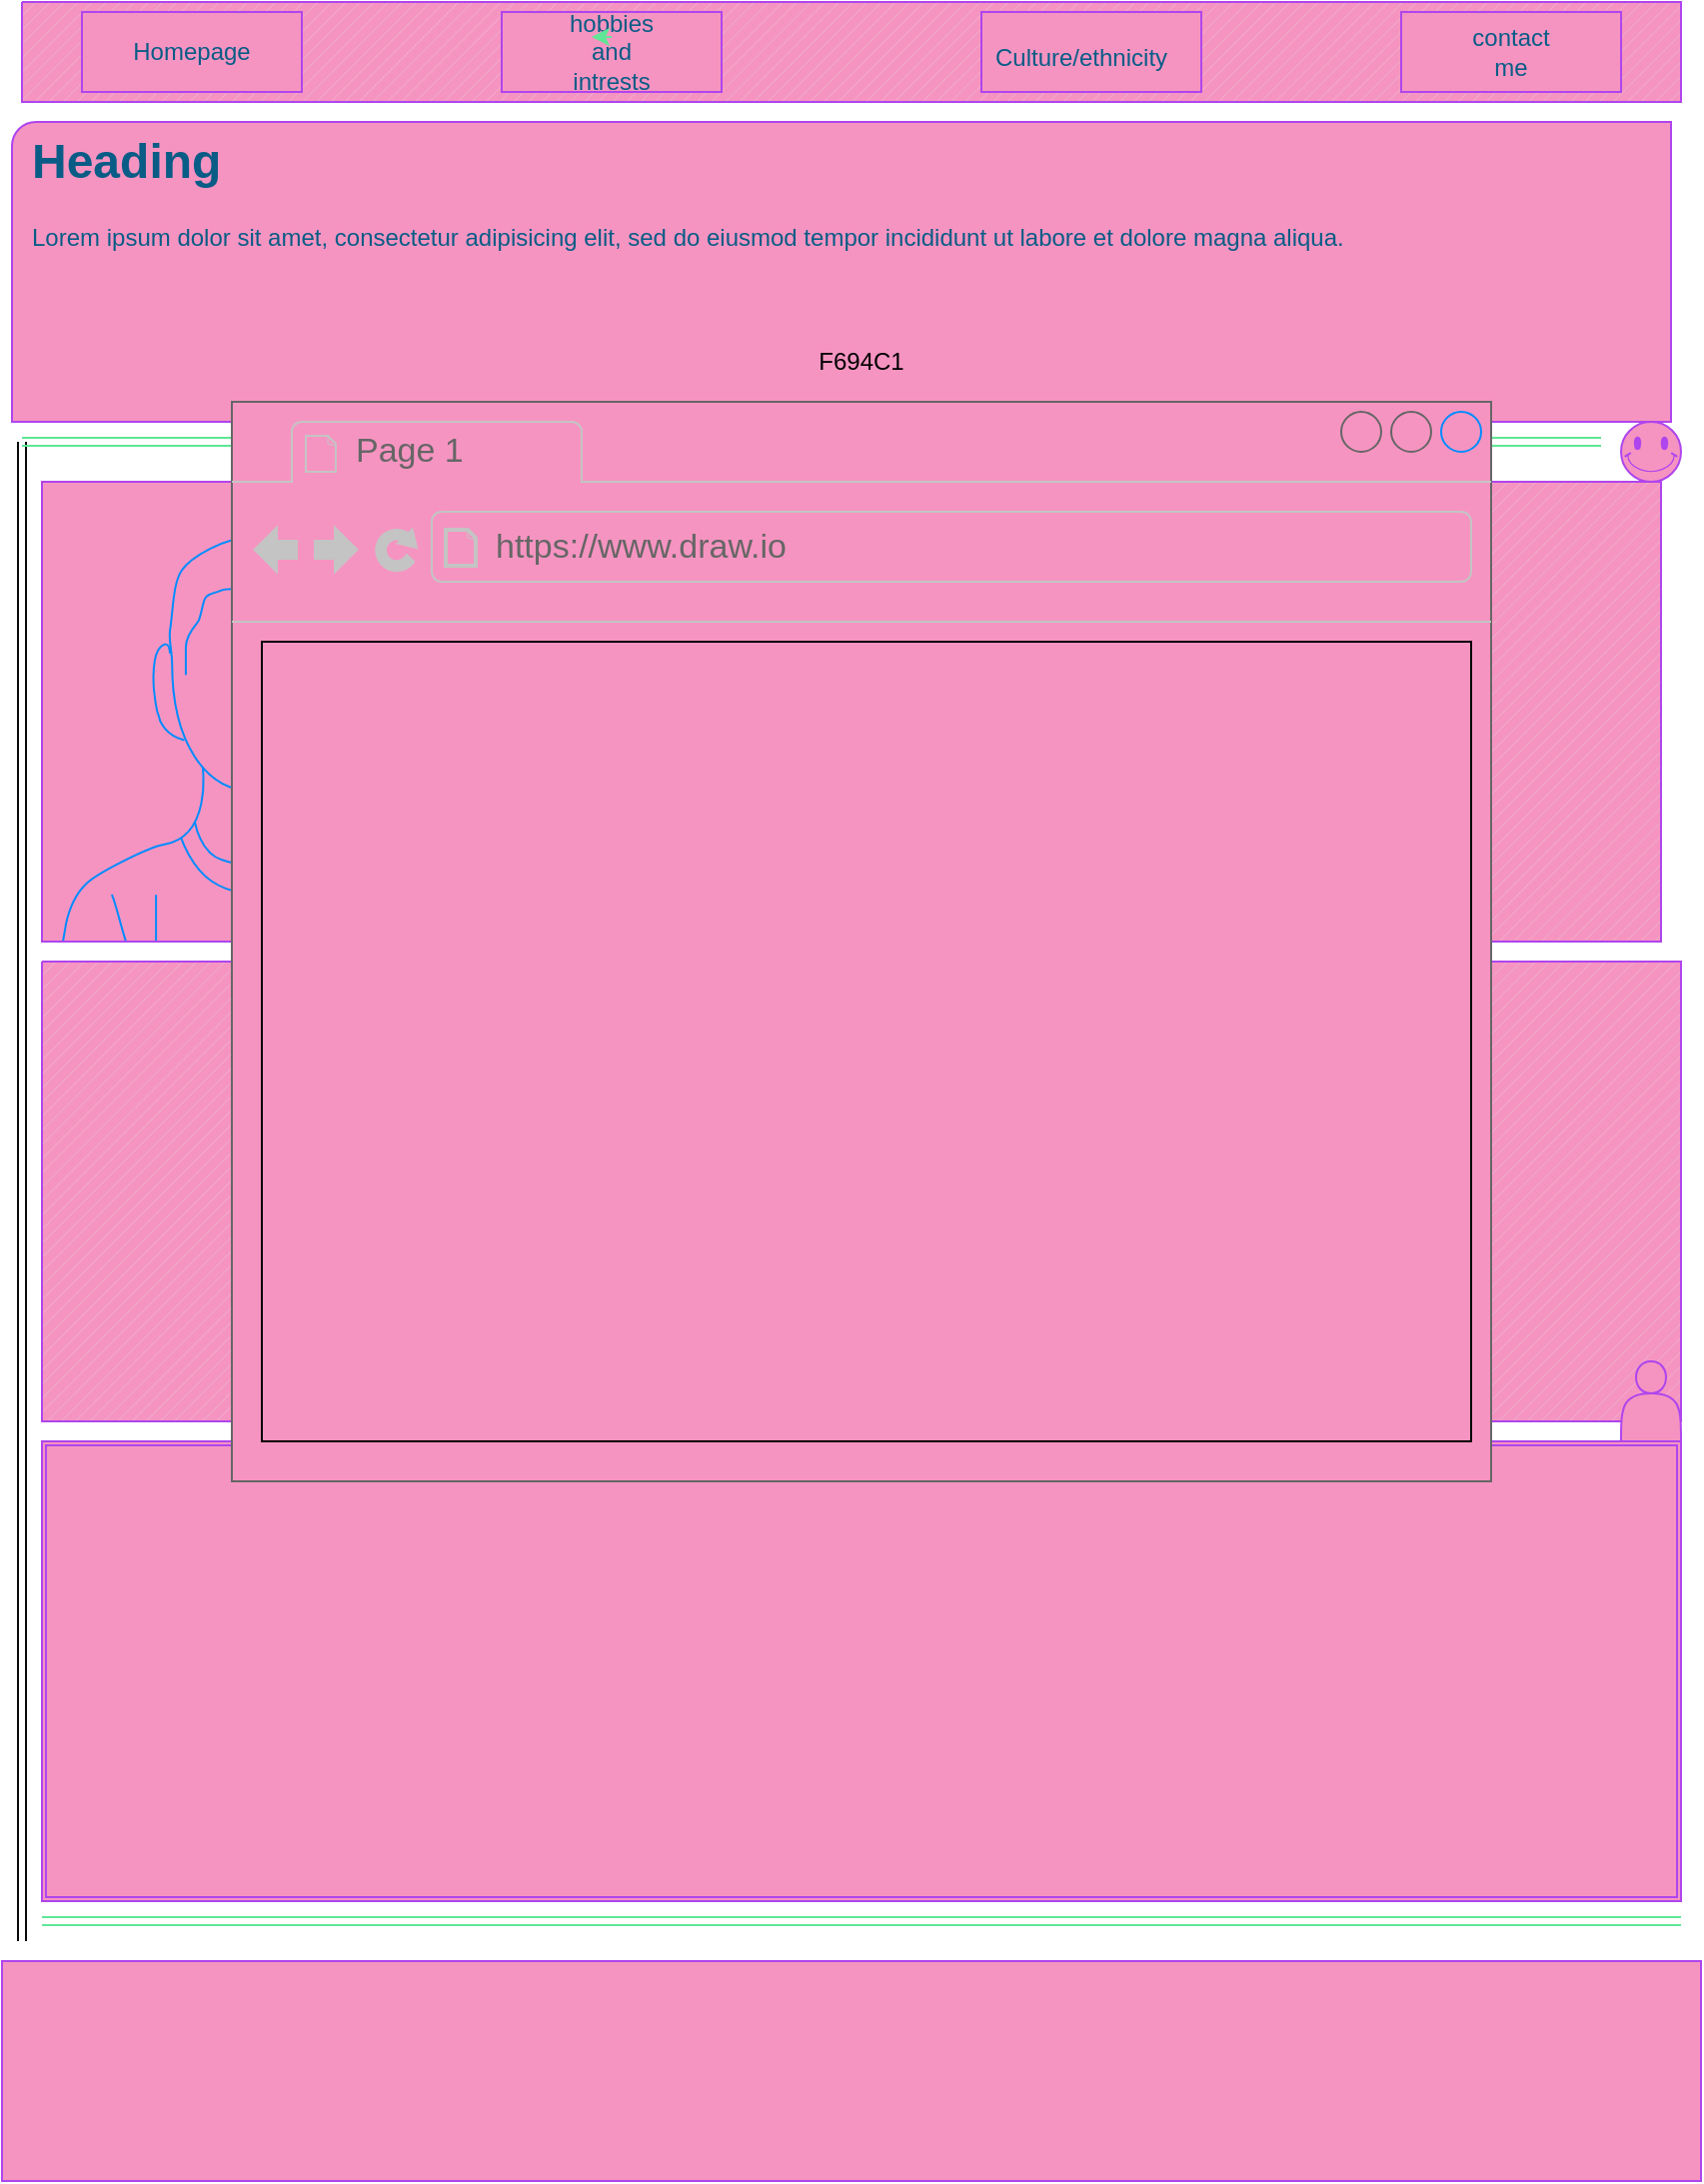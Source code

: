 <mxfile version="14.6.11" type="github" pages="4">
  <diagram id="iIvviFvLuS96hQga9YzX" name="Page-1">
    <mxGraphModel dx="1422" dy="794" grid="1" gridSize="10" guides="1" tooltips="1" connect="1" arrows="1" fold="1" page="1" pageScale="1" pageWidth="850" pageHeight="1100" math="0" shadow="0">
      <root>
        <mxCell id="0" />
        <mxCell id="1" parent="0" />
        <mxCell id="85nIfcuF4aMPqUK1M5kb-3" value="" style="verticalLabelPosition=bottom;verticalAlign=top;html=1;shape=mxgraph.basic.corner_round_rect;dx=6;strokeColor=#AF45ED;fontColor=#095C86;fillColor=#F694C1;" parent="1" vertex="1">
          <mxGeometry x="5" y="70" width="830" height="150" as="geometry" />
        </mxCell>
        <mxCell id="85nIfcuF4aMPqUK1M5kb-4" value="" style="verticalLabelPosition=bottom;verticalAlign=top;html=1;shape=mxgraph.basic.patternFillRect;fillStyle=diag;step=5;fillStrokeWidth=0.2;fillStrokeColor=#dddddd;fillColor=#F694C1;strokeColor=#AF45ED;fontColor=#095C86;" parent="1" vertex="1">
          <mxGeometry x="10" y="10" width="830" height="50" as="geometry" />
        </mxCell>
        <mxCell id="85nIfcuF4aMPqUK1M5kb-5" value="" style="verticalLabelPosition=bottom;shadow=0;dashed=0;align=center;html=1;verticalAlign=top;strokeWidth=1;shape=mxgraph.mockup.containers.userMale;strokeColor2=#008cff;fillColor=#F694C1;strokeColor=#AF45ED;fontColor=#095C86;" parent="1" vertex="1">
          <mxGeometry x="20" y="250" width="210" height="230" as="geometry" />
        </mxCell>
        <mxCell id="85nIfcuF4aMPqUK1M5kb-7" value="" style="verticalLabelPosition=bottom;verticalAlign=top;html=1;shape=mxgraph.basic.patternFillRect;fillStyle=diag;step=5;fillStrokeWidth=0.2;fillStrokeColor=#dddddd;align=center;fillColor=#F694C1;strokeColor=#AF45ED;fontColor=#095C86;" parent="1" vertex="1">
          <mxGeometry x="260" y="250" width="570" height="230" as="geometry" />
        </mxCell>
        <mxCell id="85nIfcuF4aMPqUK1M5kb-8" value="" style="verticalLabelPosition=bottom;verticalAlign=top;html=1;shape=mxgraph.basic.smiley;fillColor=#F694C1;strokeColor=#AF45ED;fontColor=#095C86;" parent="1" vertex="1">
          <mxGeometry x="810" y="220" width="30" height="30" as="geometry" />
        </mxCell>
        <mxCell id="85nIfcuF4aMPqUK1M5kb-11" value="" style="verticalLabelPosition=bottom;verticalAlign=top;html=1;shape=mxgraph.basic.patternFillRect;fillStyle=diag;step=5;fillStrokeWidth=0.2;fillStrokeColor=#dddddd;fillColor=#F694C1;strokeColor=#AF45ED;fontColor=#095C86;" parent="1" vertex="1">
          <mxGeometry x="20" y="490" width="820" height="230" as="geometry" />
        </mxCell>
        <mxCell id="85nIfcuF4aMPqUK1M5kb-12" value="" style="shape=ext;double=1;whiteSpace=wrap;html=1;fillColor=#F694C1;strokeColor=#AF45ED;fontColor=#095C86;" parent="1" vertex="1">
          <mxGeometry x="20" y="730" width="820" height="230" as="geometry" />
        </mxCell>
        <mxCell id="85nIfcuF4aMPqUK1M5kb-13" value="" style="shape=actor;whiteSpace=wrap;html=1;fillColor=#F694C1;strokeColor=#AF45ED;fontColor=#095C86;" parent="1" vertex="1">
          <mxGeometry x="810" y="690" width="30" height="40" as="geometry" />
        </mxCell>
        <mxCell id="85nIfcuF4aMPqUK1M5kb-14" value="" style="verticalLabelPosition=top;shadow=0;dashed=0;align=center;html=1;verticalAlign=bottom;strokeWidth=1;shape=mxgraph.mockup.misc.pin;fillColor2=#dd0000;fillColor3=#440000;fillColor=#F694C1;strokeColor=#AF45ED;fontColor=#095C86;" parent="1" vertex="1">
          <mxGeometry x="230" y="465" width="10" height="25" as="geometry" />
        </mxCell>
        <mxCell id="85nIfcuF4aMPqUK1M5kb-23" value="" style="verticalLabelPosition=bottom;verticalAlign=top;html=1;shape=mxgraph.basic.rect;fillColor2=none;strokeWidth=1;size=20;indent=5;fillColor=#F694C1;strokeColor=#AF45ED;fontColor=#095C86;" parent="1" vertex="1">
          <mxGeometry y="990" width="850" height="110" as="geometry" />
        </mxCell>
        <mxCell id="85nIfcuF4aMPqUK1M5kb-24" value="" style="shape=link;html=1;fontColor=#095C86;strokeColor=#0A0A0A;" parent="1" edge="1">
          <mxGeometry width="100" relative="1" as="geometry">
            <mxPoint x="10" y="980" as="sourcePoint" />
            <mxPoint x="10" y="230" as="targetPoint" />
            <Array as="points">
              <mxPoint x="10" y="670" />
            </Array>
          </mxGeometry>
        </mxCell>
        <mxCell id="85nIfcuF4aMPqUK1M5kb-26" value="" style="shape=link;html=1;strokeColor=#60E696;fontColor=#095C86;" parent="1" edge="1">
          <mxGeometry width="100" relative="1" as="geometry">
            <mxPoint x="20" y="970" as="sourcePoint" />
            <mxPoint x="840" y="970" as="targetPoint" />
            <Array as="points">
              <mxPoint x="400" y="970" />
            </Array>
          </mxGeometry>
        </mxCell>
        <mxCell id="85nIfcuF4aMPqUK1M5kb-27" value="" style="shape=link;html=1;strokeColor=#60E696;fontColor=#095C86;" parent="1" edge="1">
          <mxGeometry width="100" relative="1" as="geometry">
            <mxPoint x="10" y="230" as="sourcePoint" />
            <mxPoint x="800" y="230" as="targetPoint" />
          </mxGeometry>
        </mxCell>
        <mxCell id="85nIfcuF4aMPqUK1M5kb-29" value="" style="shape=link;html=1;strokeColor=#60E696;fontColor=#095C86;" parent="1" edge="1">
          <mxGeometry width="100" relative="1" as="geometry">
            <mxPoint x="250" y="480" as="sourcePoint" />
            <mxPoint x="250" y="240" as="targetPoint" />
          </mxGeometry>
        </mxCell>
        <mxCell id="85nIfcuF4aMPqUK1M5kb-30" value="&lt;h1&gt;Heading&lt;/h1&gt;&lt;p&gt;Lorem ipsum dolor sit amet, consectetur adipisicing elit, sed do eiusmod tempor incididunt ut labore et dolore magna aliqua.&lt;/p&gt;" style="text;html=1;spacing=5;spacingTop=-20;whiteSpace=wrap;overflow=hidden;fontColor=#095C86;" parent="1" vertex="1">
          <mxGeometry x="10" y="70" width="820" height="110" as="geometry" />
        </mxCell>
        <mxCell id="Q9UPj83FMvId3U2_WXxF-1" value="who i am" style="text;html=1;strokeColor=none;fillColor=none;align=center;verticalAlign=middle;whiteSpace=wrap;rounded=0;sketch=0;fontColor=#095C86;" parent="1" vertex="1">
          <mxGeometry x="510" y="350" width="110" height="20" as="geometry" />
        </mxCell>
        <mxCell id="Q9UPj83FMvId3U2_WXxF-2" value="" style="rounded=0;whiteSpace=wrap;html=1;sketch=0;fillColor=#F694C1;strokeColor=#AF45ED;fontColor=#095C86;" parent="1" vertex="1">
          <mxGeometry x="40" y="15" width="110" height="40" as="geometry" />
        </mxCell>
        <mxCell id="Q9UPj83FMvId3U2_WXxF-3" value="" style="rounded=0;whiteSpace=wrap;html=1;sketch=0;fillColor=#F694C1;strokeColor=#AF45ED;fontColor=#095C86;" parent="1" vertex="1">
          <mxGeometry x="250" y="15" width="110" height="40" as="geometry" />
        </mxCell>
        <mxCell id="Q9UPj83FMvId3U2_WXxF-4" value="" style="rounded=0;whiteSpace=wrap;html=1;sketch=0;fillColor=#F694C1;strokeColor=#AF45ED;fontColor=#095C86;" parent="1" vertex="1">
          <mxGeometry x="490" y="15" width="110" height="40" as="geometry" />
        </mxCell>
        <mxCell id="Q9UPj83FMvId3U2_WXxF-5" value="" style="rounded=0;whiteSpace=wrap;html=1;sketch=0;fillColor=#F694C1;strokeColor=#AF45ED;fontColor=#095C86;" parent="1" vertex="1">
          <mxGeometry x="700" y="15" width="110" height="40" as="geometry" />
        </mxCell>
        <mxCell id="RPBK3kxVjvi2O2fSwu0h-2" value="Homepage" style="text;html=1;strokeColor=none;fillColor=none;align=center;verticalAlign=middle;whiteSpace=wrap;rounded=0;sketch=0;fontColor=#095C86;" parent="1" vertex="1">
          <mxGeometry x="75" y="25" width="40" height="20" as="geometry" />
        </mxCell>
        <mxCell id="RPBK3kxVjvi2O2fSwu0h-5" value="hobbies and intrests" style="text;html=1;strokeColor=none;fillColor=none;align=center;verticalAlign=middle;whiteSpace=wrap;rounded=0;sketch=0;fontColor=#095C86;" parent="1" vertex="1">
          <mxGeometry x="285" y="27.5" width="40" height="15" as="geometry" />
        </mxCell>
        <mxCell id="RPBK3kxVjvi2O2fSwu0h-6" style="edgeStyle=orthogonalEdgeStyle;curved=0;rounded=1;sketch=0;orthogonalLoop=1;jettySize=auto;html=1;exitX=0.5;exitY=0;exitDx=0;exitDy=0;entryX=0.25;entryY=0;entryDx=0;entryDy=0;fontColor=#095C86;strokeColor=#60E696;fillColor=#F694C1;" parent="1" source="RPBK3kxVjvi2O2fSwu0h-5" target="RPBK3kxVjvi2O2fSwu0h-5" edge="1">
          <mxGeometry relative="1" as="geometry" />
        </mxCell>
        <mxCell id="RPBK3kxVjvi2O2fSwu0h-7" value="Culture/ethnicity" style="text;html=1;strokeColor=none;fillColor=none;align=center;verticalAlign=middle;whiteSpace=wrap;rounded=0;sketch=0;fontColor=#095C86;" parent="1" vertex="1">
          <mxGeometry x="520" y="27.5" width="40" height="20" as="geometry" />
        </mxCell>
        <mxCell id="RPBK3kxVjvi2O2fSwu0h-8" value="contact me" style="text;html=1;strokeColor=none;fillColor=none;align=center;verticalAlign=middle;whiteSpace=wrap;rounded=0;sketch=0;fontColor=#095C86;" parent="1" vertex="1">
          <mxGeometry x="735" y="25" width="40" height="20" as="geometry" />
        </mxCell>
        <mxCell id="YtmhF-Kyt8YfJTzSN0Yw-1" value="F694C1&lt;br&gt;" style="text;html=1;strokeColor=none;fillColor=none;align=center;verticalAlign=middle;whiteSpace=wrap;rounded=0;" vertex="1" parent="1">
          <mxGeometry x="410" y="180" width="40" height="20" as="geometry" />
        </mxCell>
        <mxCell id="YtmhF-Kyt8YfJTzSN0Yw-2" value="" style="strokeWidth=1;shadow=0;dashed=0;align=center;html=1;shape=mxgraph.mockup.containers.browserWindow;rSize=0;strokeColor=#666666;strokeColor2=#008cff;strokeColor3=#c4c4c4;mainText=,;recursiveResize=0;fillColor=#F694C1;" vertex="1" parent="1">
          <mxGeometry x="115" y="210" width="630" height="540" as="geometry" />
        </mxCell>
        <mxCell id="YtmhF-Kyt8YfJTzSN0Yw-3" value="Page 1" style="strokeWidth=1;shadow=0;dashed=0;align=center;html=1;shape=mxgraph.mockup.containers.anchor;fontSize=17;fontColor=#666666;align=left;" vertex="1" parent="YtmhF-Kyt8YfJTzSN0Yw-2">
          <mxGeometry x="60" y="12" width="110" height="26" as="geometry" />
        </mxCell>
        <mxCell id="YtmhF-Kyt8YfJTzSN0Yw-4" value="https://www.draw.io" style="strokeWidth=1;shadow=0;dashed=0;align=center;html=1;shape=mxgraph.mockup.containers.anchor;rSize=0;fontSize=17;fontColor=#666666;align=left;" vertex="1" parent="YtmhF-Kyt8YfJTzSN0Yw-2">
          <mxGeometry x="130" y="60" width="250" height="26" as="geometry" />
        </mxCell>
        <mxCell id="YtmhF-Kyt8YfJTzSN0Yw-5" value="" style="rounded=0;whiteSpace=wrap;html=1;fillColor=#F694C1;" vertex="1" parent="YtmhF-Kyt8YfJTzSN0Yw-2">
          <mxGeometry x="15" y="120" width="605" height="400" as="geometry" />
        </mxCell>
      </root>
    </mxGraphModel>
  </diagram>
  <diagram id="Ft8AheevjA-AXgiFyaQ_" name="Page-2">
    <mxGraphModel dx="1422" dy="794" grid="1" gridSize="10" guides="1" tooltips="1" connect="1" arrows="1" fold="1" page="1" pageScale="1" pageWidth="850" pageHeight="1100" math="0" shadow="0">
      <root>
        <mxCell id="CULfx13F6MtaiZrSoTQx-0" />
        <mxCell id="CULfx13F6MtaiZrSoTQx-1" parent="CULfx13F6MtaiZrSoTQx-0" />
        <mxCell id="PeBa_i2BfMXo3NvaFNoU-1" value="" style="shape=process;whiteSpace=wrap;html=1;backgroundOutline=1;rounded=0;sketch=0;fillColor=#F694C1;strokeColor=#AF45ED;fontColor=#095C86;" parent="CULfx13F6MtaiZrSoTQx-1" vertex="1">
          <mxGeometry y="60" width="850" height="80" as="geometry" />
        </mxCell>
        <mxCell id="PeBa_i2BfMXo3NvaFNoU-2" value="&lt;h1&gt;Heading&lt;/h1&gt;&lt;p&gt;Lorem ipsum dolor sit amet, consectetur adipisicing elit, sed do eiusmod tempor incididunt ut labore et dolore magna aliqua.&lt;/p&gt;" style="text;html=1;strokeColor=none;fillColor=none;spacing=5;spacingTop=-20;whiteSpace=wrap;overflow=hidden;rounded=0;sketch=0;fontColor=#095C86;" parent="CULfx13F6MtaiZrSoTQx-1" vertex="1">
          <mxGeometry x="90" y="60" width="670" height="120" as="geometry" />
        </mxCell>
        <mxCell id="PeBa_i2BfMXo3NvaFNoU-3" value="" style="swimlane;startSize=0;rounded=0;sketch=0;fillColor=#F694C1;strokeColor=#AF45ED;fontColor=#095C86;" parent="CULfx13F6MtaiZrSoTQx-1" vertex="1">
          <mxGeometry x="80" y="160" width="690" height="740" as="geometry" />
        </mxCell>
        <mxCell id="PeBa_i2BfMXo3NvaFNoU-4" value="" style="whiteSpace=wrap;html=1;aspect=fixed;rounded=0;sketch=0;fillColor=#F694C1;strokeColor=#AF45ED;fontColor=#095C86;" parent="PeBa_i2BfMXo3NvaFNoU-3" vertex="1">
          <mxGeometry x="490" y="40" width="180" height="180" as="geometry" />
        </mxCell>
        <mxCell id="PeBa_i2BfMXo3NvaFNoU-5" value="" style="whiteSpace=wrap;html=1;aspect=fixed;rounded=0;sketch=0;fillColor=#F694C1;strokeColor=#AF45ED;fontColor=#095C86;" parent="PeBa_i2BfMXo3NvaFNoU-3" vertex="1">
          <mxGeometry x="490" y="250" width="180" height="180" as="geometry" />
        </mxCell>
        <mxCell id="PeBa_i2BfMXo3NvaFNoU-6" value="" style="whiteSpace=wrap;html=1;aspect=fixed;rounded=0;sketch=0;fillColor=#F694C1;strokeColor=#AF45ED;fontColor=#095C86;" parent="PeBa_i2BfMXo3NvaFNoU-3" vertex="1">
          <mxGeometry x="490" y="460" width="180" height="180" as="geometry" />
        </mxCell>
        <mxCell id="PeBa_i2BfMXo3NvaFNoU-7" value="Actor" style="shape=umlActor;verticalLabelPosition=bottom;verticalAlign=top;html=1;outlineConnect=0;rounded=0;sketch=0;fillColor=#F694C1;strokeColor=#AF45ED;fontColor=#095C86;" parent="PeBa_i2BfMXo3NvaFNoU-3" vertex="1">
          <mxGeometry x="650" y="680" width="30" height="60" as="geometry" />
        </mxCell>
        <mxCell id="PeBa_i2BfMXo3NvaFNoU-8" value="Actor" style="shape=umlActor;verticalLabelPosition=bottom;verticalAlign=top;html=1;outlineConnect=0;rounded=0;sketch=0;fillColor=#F694C1;strokeColor=#AF45ED;fontColor=#095C86;" parent="PeBa_i2BfMXo3NvaFNoU-3" vertex="1">
          <mxGeometry x="600" y="680" width="30" height="60" as="geometry" />
        </mxCell>
        <mxCell id="_AJyBTycwzbB2AfMxVxu-1" value="pictures" style="text;html=1;strokeColor=none;fillColor=none;align=center;verticalAlign=middle;whiteSpace=wrap;rounded=0;fontColor=#095C86;" parent="PeBa_i2BfMXo3NvaFNoU-3" vertex="1">
          <mxGeometry x="560" y="120" width="40" height="20" as="geometry" />
        </mxCell>
        <mxCell id="_AJyBTycwzbB2AfMxVxu-8" value="pictures" style="text;html=1;strokeColor=none;fillColor=none;align=center;verticalAlign=middle;whiteSpace=wrap;rounded=0;fontColor=#095C86;" parent="PeBa_i2BfMXo3NvaFNoU-3" vertex="1">
          <mxGeometry x="560" y="330" width="40" height="20" as="geometry" />
        </mxCell>
        <mxCell id="_AJyBTycwzbB2AfMxVxu-9" value="pictures" style="text;html=1;strokeColor=none;fillColor=none;align=center;verticalAlign=middle;whiteSpace=wrap;rounded=0;fontColor=#095C86;" parent="PeBa_i2BfMXo3NvaFNoU-3" vertex="1">
          <mxGeometry x="560" y="540" width="40" height="20" as="geometry" />
        </mxCell>
        <mxCell id="_AJyBTycwzbB2AfMxVxu-10" value="" style="rounded=1;whiteSpace=wrap;html=1;fillColor=#F694C1;strokeColor=#AF45ED;fontColor=#095C86;" parent="PeBa_i2BfMXo3NvaFNoU-3" vertex="1">
          <mxGeometry x="40" y="40" width="430" height="180" as="geometry" />
        </mxCell>
        <mxCell id="_AJyBTycwzbB2AfMxVxu-21" value="" style="rounded=1;whiteSpace=wrap;html=1;fillColor=#F694C1;strokeColor=#AF45ED;fontColor=#095C86;" parent="PeBa_i2BfMXo3NvaFNoU-3" vertex="1">
          <mxGeometry x="40" y="250" width="430" height="180" as="geometry" />
        </mxCell>
        <mxCell id="_AJyBTycwzbB2AfMxVxu-22" value="" style="rounded=1;whiteSpace=wrap;html=1;fillColor=#F694C1;strokeColor=#AF45ED;fontColor=#095C86;" parent="PeBa_i2BfMXo3NvaFNoU-3" vertex="1">
          <mxGeometry x="40" y="470" width="430" height="180" as="geometry" />
        </mxCell>
        <mxCell id="tNPYAR9m6L6aMUu4cvzZ-9" value="" style="rounded=0;whiteSpace=wrap;html=1;sketch=0;fillColor=#F694C1;strokeColor=#AF45ED;fontColor=#095C86;" parent="CULfx13F6MtaiZrSoTQx-1" vertex="1">
          <mxGeometry x="40" y="15" width="110" height="40" as="geometry" />
        </mxCell>
        <mxCell id="tNPYAR9m6L6aMUu4cvzZ-10" value="" style="rounded=0;whiteSpace=wrap;html=1;sketch=0;fillColor=#F694C1;strokeColor=#AF45ED;fontColor=#095C86;" parent="CULfx13F6MtaiZrSoTQx-1" vertex="1">
          <mxGeometry x="250" y="15" width="110" height="40" as="geometry" />
        </mxCell>
        <mxCell id="tNPYAR9m6L6aMUu4cvzZ-11" value="" style="rounded=0;whiteSpace=wrap;html=1;sketch=0;fillColor=#F694C1;strokeColor=#AF45ED;fontColor=#095C86;" parent="CULfx13F6MtaiZrSoTQx-1" vertex="1">
          <mxGeometry x="490" y="15" width="110" height="40" as="geometry" />
        </mxCell>
        <mxCell id="tNPYAR9m6L6aMUu4cvzZ-12" value="" style="rounded=0;whiteSpace=wrap;html=1;sketch=0;fillColor=#F694C1;strokeColor=#AF45ED;fontColor=#095C86;" parent="CULfx13F6MtaiZrSoTQx-1" vertex="1">
          <mxGeometry x="700" y="15" width="110" height="40" as="geometry" />
        </mxCell>
        <mxCell id="tNPYAR9m6L6aMUu4cvzZ-13" value="Homepage" style="text;html=1;strokeColor=none;fillColor=none;align=center;verticalAlign=middle;whiteSpace=wrap;rounded=0;sketch=0;fontColor=#095C86;" parent="CULfx13F6MtaiZrSoTQx-1" vertex="1">
          <mxGeometry x="75" y="25" width="40" height="20" as="geometry" />
        </mxCell>
        <mxCell id="tNPYAR9m6L6aMUu4cvzZ-14" value="hobbies and intrests" style="text;html=1;strokeColor=none;fillColor=none;align=center;verticalAlign=middle;whiteSpace=wrap;rounded=0;sketch=0;fontColor=#095C86;" parent="CULfx13F6MtaiZrSoTQx-1" vertex="1">
          <mxGeometry x="285" y="27.5" width="40" height="15" as="geometry" />
        </mxCell>
        <mxCell id="tNPYAR9m6L6aMUu4cvzZ-15" style="edgeStyle=orthogonalEdgeStyle;curved=0;rounded=1;sketch=0;orthogonalLoop=1;jettySize=auto;html=1;exitX=0.5;exitY=0;exitDx=0;exitDy=0;entryX=0.25;entryY=0;entryDx=0;entryDy=0;fontColor=#095C86;strokeColor=#60E696;fillColor=#F694C1;" parent="CULfx13F6MtaiZrSoTQx-1" source="tNPYAR9m6L6aMUu4cvzZ-14" target="tNPYAR9m6L6aMUu4cvzZ-14" edge="1">
          <mxGeometry relative="1" as="geometry" />
        </mxCell>
        <mxCell id="tNPYAR9m6L6aMUu4cvzZ-16" value="Culture/ethnicity" style="text;html=1;strokeColor=none;fillColor=none;align=center;verticalAlign=middle;whiteSpace=wrap;rounded=0;sketch=0;fontColor=#095C86;" parent="CULfx13F6MtaiZrSoTQx-1" vertex="1">
          <mxGeometry x="520" y="27.5" width="40" height="20" as="geometry" />
        </mxCell>
        <mxCell id="tNPYAR9m6L6aMUu4cvzZ-17" value="contact me" style="text;html=1;strokeColor=none;fillColor=none;align=center;verticalAlign=middle;whiteSpace=wrap;rounded=0;sketch=0;fontColor=#095C86;" parent="CULfx13F6MtaiZrSoTQx-1" vertex="1">
          <mxGeometry x="735" y="25" width="40" height="20" as="geometry" />
        </mxCell>
        <mxCell id="BL1K9foU-RUaJ0wJTPdV-0" value="" style="verticalLabelPosition=bottom;verticalAlign=top;html=1;shape=mxgraph.basic.rect;fillColor2=none;strokeWidth=1;size=20;indent=5;fillColor=#F694C1;strokeColor=#AF45ED;fontColor=#095C86;" parent="CULfx13F6MtaiZrSoTQx-1" vertex="1">
          <mxGeometry y="990" width="850" height="110" as="geometry" />
        </mxCell>
      </root>
    </mxGraphModel>
  </diagram>
  <diagram id="3hpoayobFnfqYQ6u2shU" name="Page-3">
    <mxGraphModel dx="1422" dy="794" grid="1" gridSize="10" guides="1" tooltips="1" connect="1" arrows="1" fold="1" page="1" pageScale="1" pageWidth="850" pageHeight="1100" math="0" shadow="0">
      <root>
        <mxCell id="VT2_FX9lmsEU5ACzugvJ-0" />
        <mxCell id="VT2_FX9lmsEU5ACzugvJ-1" parent="VT2_FX9lmsEU5ACzugvJ-0" />
        <mxCell id="GvDoFqrHfuguzvHD7N4u-0" value="" style="verticalLabelPosition=bottom;verticalAlign=top;html=1;shape=mxgraph.basic.patternFillRect;fillStyle=diag;step=5;fillStrokeWidth=0.2;fillStrokeColor=#dddddd;fillColor=#F694C1;strokeColor=#AF45ED;fontColor=#095C86;" parent="VT2_FX9lmsEU5ACzugvJ-1" vertex="1">
          <mxGeometry x="10" y="10" width="830" height="50" as="geometry" />
        </mxCell>
        <mxCell id="GvDoFqrHfuguzvHD7N4u-1" value="" style="rounded=0;whiteSpace=wrap;html=1;sketch=0;fillColor=#F694C1;strokeColor=#AF45ED;fontColor=#095C86;" parent="VT2_FX9lmsEU5ACzugvJ-1" vertex="1">
          <mxGeometry x="40" y="15" width="110" height="40" as="geometry" />
        </mxCell>
        <mxCell id="GvDoFqrHfuguzvHD7N4u-2" value="" style="rounded=0;whiteSpace=wrap;html=1;sketch=0;fillColor=#F694C1;strokeColor=#AF45ED;fontColor=#095C86;" parent="VT2_FX9lmsEU5ACzugvJ-1" vertex="1">
          <mxGeometry x="250" y="15" width="110" height="40" as="geometry" />
        </mxCell>
        <mxCell id="GvDoFqrHfuguzvHD7N4u-3" value="" style="rounded=0;whiteSpace=wrap;html=1;sketch=0;fillColor=#F694C1;strokeColor=#AF45ED;fontColor=#095C86;" parent="VT2_FX9lmsEU5ACzugvJ-1" vertex="1">
          <mxGeometry x="490" y="15" width="110" height="40" as="geometry" />
        </mxCell>
        <mxCell id="GvDoFqrHfuguzvHD7N4u-4" value="" style="rounded=0;whiteSpace=wrap;html=1;sketch=0;fillColor=#F694C1;strokeColor=#AF45ED;fontColor=#095C86;" parent="VT2_FX9lmsEU5ACzugvJ-1" vertex="1">
          <mxGeometry x="700" y="15" width="110" height="40" as="geometry" />
        </mxCell>
        <mxCell id="GvDoFqrHfuguzvHD7N4u-5" value="Homepage" style="text;html=1;strokeColor=none;fillColor=none;align=center;verticalAlign=middle;whiteSpace=wrap;rounded=0;sketch=0;fontColor=#095C86;" parent="VT2_FX9lmsEU5ACzugvJ-1" vertex="1">
          <mxGeometry x="75" y="25" width="40" height="20" as="geometry" />
        </mxCell>
        <mxCell id="GvDoFqrHfuguzvHD7N4u-6" value="hobbies and intrests" style="text;html=1;strokeColor=none;fillColor=none;align=center;verticalAlign=middle;whiteSpace=wrap;rounded=0;sketch=0;fontColor=#095C86;" parent="VT2_FX9lmsEU5ACzugvJ-1" vertex="1">
          <mxGeometry x="285" y="27.5" width="40" height="15" as="geometry" />
        </mxCell>
        <mxCell id="GvDoFqrHfuguzvHD7N4u-7" style="edgeStyle=orthogonalEdgeStyle;curved=0;rounded=1;sketch=0;orthogonalLoop=1;jettySize=auto;html=1;exitX=0.5;exitY=0;exitDx=0;exitDy=0;entryX=0.25;entryY=0;entryDx=0;entryDy=0;strokeColor=#60E696;fontColor=#095C86;" parent="VT2_FX9lmsEU5ACzugvJ-1" source="GvDoFqrHfuguzvHD7N4u-6" target="GvDoFqrHfuguzvHD7N4u-6" edge="1">
          <mxGeometry relative="1" as="geometry" />
        </mxCell>
        <mxCell id="GvDoFqrHfuguzvHD7N4u-8" value="Culture/ethnicity" style="text;html=1;strokeColor=none;fillColor=none;align=center;verticalAlign=middle;whiteSpace=wrap;rounded=0;sketch=0;fontColor=#095C86;" parent="VT2_FX9lmsEU5ACzugvJ-1" vertex="1">
          <mxGeometry x="520" y="27.5" width="40" height="20" as="geometry" />
        </mxCell>
        <mxCell id="GvDoFqrHfuguzvHD7N4u-9" value="contact me" style="text;html=1;strokeColor=none;fillColor=none;align=center;verticalAlign=middle;whiteSpace=wrap;rounded=0;sketch=0;fontColor=#095C86;" parent="VT2_FX9lmsEU5ACzugvJ-1" vertex="1">
          <mxGeometry x="735" y="25" width="40" height="20" as="geometry" />
        </mxCell>
        <mxCell id="kIeXiZXai_LvWCXx_lD7-0" value="" style="verticalLabelPosition=bottom;verticalAlign=top;html=1;shape=mxgraph.basic.rect;fillColor2=none;strokeWidth=1;size=20;indent=5;fillColor=#F694C1;strokeColor=#AF45ED;fontColor=#095C86;" parent="VT2_FX9lmsEU5ACzugvJ-1" vertex="1">
          <mxGeometry y="990" width="850" height="110" as="geometry" />
        </mxCell>
        <mxCell id="bkr_ubXAXlLZEP9CFob9-0" value="&lt;h1&gt;Heading&lt;/h1&gt;&lt;p&gt;Lorem ipsum dolor sit amet, consectetur adipisicing elit, sed do eiusmod tempor incididunt ut labore et dolore magna aliqua.&lt;/p&gt;" style="text;html=1;strokeColor=none;fillColor=none;spacing=5;spacingTop=-20;whiteSpace=wrap;overflow=hidden;rounded=0;sketch=0;fontColor=#095C86;" parent="VT2_FX9lmsEU5ACzugvJ-1" vertex="1">
          <mxGeometry x="90" y="60" width="670" height="120" as="geometry" />
        </mxCell>
        <mxCell id="bkr_ubXAXlLZEP9CFob9-1" value="" style="swimlane;startSize=0;rounded=0;sketch=0;fillColor=#F694C1;strokeColor=#AF45ED;fontColor=#095C86;" parent="VT2_FX9lmsEU5ACzugvJ-1" vertex="1">
          <mxGeometry x="80" y="160" width="690" height="740" as="geometry" />
        </mxCell>
        <mxCell id="bkr_ubXAXlLZEP9CFob9-2" value="" style="whiteSpace=wrap;html=1;aspect=fixed;rounded=0;sketch=0;fillColor=#F694C1;strokeColor=#AF45ED;fontColor=#095C86;" parent="bkr_ubXAXlLZEP9CFob9-1" vertex="1">
          <mxGeometry x="490" y="40" width="180" height="180" as="geometry" />
        </mxCell>
        <mxCell id="bkr_ubXAXlLZEP9CFob9-3" value="" style="whiteSpace=wrap;html=1;aspect=fixed;rounded=0;sketch=0;fillColor=#F694C1;strokeColor=#AF45ED;fontColor=#095C86;" parent="bkr_ubXAXlLZEP9CFob9-1" vertex="1">
          <mxGeometry x="490" y="250" width="180" height="180" as="geometry" />
        </mxCell>
        <mxCell id="bkr_ubXAXlLZEP9CFob9-4" value="" style="whiteSpace=wrap;html=1;aspect=fixed;rounded=0;sketch=0;fillColor=#F694C1;strokeColor=#AF45ED;fontColor=#095C86;" parent="bkr_ubXAXlLZEP9CFob9-1" vertex="1">
          <mxGeometry x="490" y="460" width="180" height="180" as="geometry" />
        </mxCell>
        <mxCell id="bkr_ubXAXlLZEP9CFob9-5" value="Actor" style="shape=umlActor;verticalLabelPosition=bottom;verticalAlign=top;html=1;outlineConnect=0;rounded=0;sketch=0;fillColor=#F694C1;strokeColor=#AF45ED;fontColor=#095C86;" parent="bkr_ubXAXlLZEP9CFob9-1" vertex="1">
          <mxGeometry x="650" y="680" width="30" height="60" as="geometry" />
        </mxCell>
        <mxCell id="bkr_ubXAXlLZEP9CFob9-6" value="Actor" style="shape=umlActor;verticalLabelPosition=bottom;verticalAlign=top;html=1;outlineConnect=0;rounded=0;sketch=0;fillColor=#F694C1;strokeColor=#AF45ED;fontColor=#095C86;" parent="bkr_ubXAXlLZEP9CFob9-1" vertex="1">
          <mxGeometry x="600" y="680" width="30" height="60" as="geometry" />
        </mxCell>
        <mxCell id="bkr_ubXAXlLZEP9CFob9-7" value="pictures" style="text;html=1;strokeColor=none;fillColor=none;align=center;verticalAlign=middle;whiteSpace=wrap;rounded=0;fontColor=#095C86;" parent="bkr_ubXAXlLZEP9CFob9-1" vertex="1">
          <mxGeometry x="560" y="120" width="40" height="20" as="geometry" />
        </mxCell>
        <mxCell id="bkr_ubXAXlLZEP9CFob9-8" value="pictures" style="text;html=1;strokeColor=none;fillColor=none;align=center;verticalAlign=middle;whiteSpace=wrap;rounded=0;fontColor=#095C86;" parent="bkr_ubXAXlLZEP9CFob9-1" vertex="1">
          <mxGeometry x="560" y="330" width="40" height="20" as="geometry" />
        </mxCell>
        <mxCell id="bkr_ubXAXlLZEP9CFob9-9" value="pictures" style="text;html=1;strokeColor=none;fillColor=none;align=center;verticalAlign=middle;whiteSpace=wrap;rounded=0;fontColor=#095C86;" parent="bkr_ubXAXlLZEP9CFob9-1" vertex="1">
          <mxGeometry x="560" y="540" width="40" height="20" as="geometry" />
        </mxCell>
        <mxCell id="bkr_ubXAXlLZEP9CFob9-10" value="" style="rounded=1;whiteSpace=wrap;html=1;fillColor=#F694C1;strokeColor=#AF45ED;fontColor=#095C86;" parent="bkr_ubXAXlLZEP9CFob9-1" vertex="1">
          <mxGeometry x="40" y="40" width="430" height="180" as="geometry" />
        </mxCell>
        <mxCell id="bkr_ubXAXlLZEP9CFob9-11" value="" style="rounded=1;whiteSpace=wrap;html=1;fillColor=#F694C1;strokeColor=#AF45ED;fontColor=#095C86;" parent="bkr_ubXAXlLZEP9CFob9-1" vertex="1">
          <mxGeometry x="40" y="250" width="430" height="180" as="geometry" />
        </mxCell>
        <mxCell id="bkr_ubXAXlLZEP9CFob9-12" value="" style="rounded=1;whiteSpace=wrap;html=1;fillColor=#F694C1;strokeColor=#AF45ED;fontColor=#095C86;" parent="bkr_ubXAXlLZEP9CFob9-1" vertex="1">
          <mxGeometry x="40" y="470" width="430" height="180" as="geometry" />
        </mxCell>
        <mxCell id="bkr_ubXAXlLZEP9CFob9-13" value="" style="shape=partialRectangle;whiteSpace=wrap;html=1;top=0;bottom=0;fillColor=none;rounded=0;sketch=0;fontColor=#095C86;strokeColor=#AF45ED;" parent="VT2_FX9lmsEU5ACzugvJ-1" vertex="1">
          <mxGeometry x="90" y="90" width="670" height="60" as="geometry" />
        </mxCell>
        <mxCell id="ax4QsT8iIXbT-2x1v_Mm-0" value="" style="endArrow=none;dashed=1;html=1;dashPattern=1 3;strokeWidth=2;fontColor=#095C86;fillColor=#F694C1;" parent="VT2_FX9lmsEU5ACzugvJ-1" edge="1">
          <mxGeometry width="50" height="50" relative="1" as="geometry">
            <mxPoint x="40" y="961" as="sourcePoint" />
            <mxPoint x="30" y="80" as="targetPoint" />
          </mxGeometry>
        </mxCell>
      </root>
    </mxGraphModel>
  </diagram>
  <diagram id="ovMd6wAWTr_NNAdtaLbc" name="Page-4">
    <mxGraphModel dx="1422" dy="794" grid="1" gridSize="10" guides="1" tooltips="1" connect="1" arrows="1" fold="1" page="1" pageScale="1" pageWidth="850" pageHeight="1100" math="0" shadow="0">
      <root>
        <mxCell id="fTNaYs3b2Vbnhp30fjSZ-0" />
        <mxCell id="fTNaYs3b2Vbnhp30fjSZ-1" parent="fTNaYs3b2Vbnhp30fjSZ-0" />
        <mxCell id="fTNaYs3b2Vbnhp30fjSZ-2" value="" style="verticalLabelPosition=bottom;verticalAlign=top;html=1;shape=mxgraph.basic.patternFillRect;fillStyle=diag;step=5;fillStrokeWidth=0.2;fillStrokeColor=#dddddd;fillColor=#F694C1;strokeColor=#AF45ED;fontColor=#095C86;" parent="fTNaYs3b2Vbnhp30fjSZ-1" vertex="1">
          <mxGeometry x="10" y="10" width="830" height="50" as="geometry" />
        </mxCell>
        <mxCell id="fTNaYs3b2Vbnhp30fjSZ-3" value="" style="rounded=0;whiteSpace=wrap;html=1;sketch=0;fillColor=#F694C1;strokeColor=#AF45ED;fontColor=#095C86;" parent="fTNaYs3b2Vbnhp30fjSZ-1" vertex="1">
          <mxGeometry x="40" y="15" width="110" height="40" as="geometry" />
        </mxCell>
        <mxCell id="fTNaYs3b2Vbnhp30fjSZ-4" value="" style="rounded=0;whiteSpace=wrap;html=1;sketch=0;fillColor=#F694C1;strokeColor=#AF45ED;fontColor=#095C86;" parent="fTNaYs3b2Vbnhp30fjSZ-1" vertex="1">
          <mxGeometry x="250" y="15" width="110" height="40" as="geometry" />
        </mxCell>
        <mxCell id="fTNaYs3b2Vbnhp30fjSZ-5" value="" style="rounded=0;whiteSpace=wrap;html=1;sketch=0;fillColor=#F694C1;strokeColor=#AF45ED;fontColor=#095C86;" parent="fTNaYs3b2Vbnhp30fjSZ-1" vertex="1">
          <mxGeometry x="490" y="15" width="110" height="40" as="geometry" />
        </mxCell>
        <mxCell id="fTNaYs3b2Vbnhp30fjSZ-6" value="" style="rounded=0;whiteSpace=wrap;html=1;sketch=0;fillColor=#F694C1;strokeColor=#AF45ED;fontColor=#095C86;" parent="fTNaYs3b2Vbnhp30fjSZ-1" vertex="1">
          <mxGeometry x="700" y="15" width="110" height="40" as="geometry" />
        </mxCell>
        <mxCell id="fTNaYs3b2Vbnhp30fjSZ-7" value="Homepage" style="text;html=1;strokeColor=none;fillColor=none;align=center;verticalAlign=middle;whiteSpace=wrap;rounded=0;sketch=0;fontColor=#095C86;" parent="fTNaYs3b2Vbnhp30fjSZ-1" vertex="1">
          <mxGeometry x="75" y="25" width="40" height="20" as="geometry" />
        </mxCell>
        <mxCell id="fTNaYs3b2Vbnhp30fjSZ-8" value="hobbies and intrests" style="text;html=1;strokeColor=none;fillColor=none;align=center;verticalAlign=middle;whiteSpace=wrap;rounded=0;sketch=0;fontColor=#095C86;" parent="fTNaYs3b2Vbnhp30fjSZ-1" vertex="1">
          <mxGeometry x="285" y="27.5" width="40" height="15" as="geometry" />
        </mxCell>
        <mxCell id="fTNaYs3b2Vbnhp30fjSZ-9" style="edgeStyle=orthogonalEdgeStyle;curved=0;rounded=1;sketch=0;orthogonalLoop=1;jettySize=auto;html=1;exitX=0.5;exitY=0;exitDx=0;exitDy=0;entryX=0.25;entryY=0;entryDx=0;entryDy=0;fontColor=#095C86;strokeColor=#60E696;fillColor=#F694C1;" parent="fTNaYs3b2Vbnhp30fjSZ-1" source="fTNaYs3b2Vbnhp30fjSZ-8" target="fTNaYs3b2Vbnhp30fjSZ-8" edge="1">
          <mxGeometry relative="1" as="geometry" />
        </mxCell>
        <mxCell id="fTNaYs3b2Vbnhp30fjSZ-10" value="Culture/ethnicity" style="text;html=1;strokeColor=none;fillColor=none;align=center;verticalAlign=middle;whiteSpace=wrap;rounded=0;sketch=0;fontColor=#095C86;" parent="fTNaYs3b2Vbnhp30fjSZ-1" vertex="1">
          <mxGeometry x="520" y="27.5" width="40" height="20" as="geometry" />
        </mxCell>
        <mxCell id="fTNaYs3b2Vbnhp30fjSZ-11" value="contact me" style="text;html=1;strokeColor=none;fillColor=none;align=center;verticalAlign=middle;whiteSpace=wrap;rounded=0;sketch=0;fontColor=#095C86;" parent="fTNaYs3b2Vbnhp30fjSZ-1" vertex="1">
          <mxGeometry x="735" y="25" width="40" height="20" as="geometry" />
        </mxCell>
        <mxCell id="q7-jamuf3KyTDM0ngWN0-0" value="" style="verticalLabelPosition=bottom;verticalAlign=top;html=1;shape=mxgraph.basic.rect;fillColor2=none;strokeWidth=1;size=20;indent=5;fillColor=#F694C1;strokeColor=#AF45ED;fontColor=#095C86;" parent="fTNaYs3b2Vbnhp30fjSZ-1" vertex="1">
          <mxGeometry y="990" width="850" height="110" as="geometry" />
        </mxCell>
        <mxCell id="M7B2U28NgHgT8cICzB14-0" value="" style="verticalLabelPosition=bottom;verticalAlign=top;html=1;shape=mxgraph.basic.rect;fillColor2=none;strokeWidth=1;size=20;indent=5;rounded=0;sketch=0;fontColor=#095C86;fillColor=#F694C1;" parent="fTNaYs3b2Vbnhp30fjSZ-1" vertex="1">
          <mxGeometry x="40" y="80" width="760" height="880" as="geometry" />
        </mxCell>
        <mxCell id="M7B2U28NgHgT8cICzB14-1" value="" style="verticalLabelPosition=bottom;shadow=0;dashed=0;align=center;html=1;verticalAlign=top;strokeWidth=1;shape=mxgraph.mockup.containers.userMale;strokeColor=#666666;strokeColor2=#008cff;rounded=0;sketch=0;fontColor=#095C86;fillColor=#F694C1;" parent="fTNaYs3b2Vbnhp30fjSZ-1" vertex="1">
          <mxGeometry x="60" y="110" width="170" height="150" as="geometry" />
        </mxCell>
      </root>
    </mxGraphModel>
  </diagram>
</mxfile>
